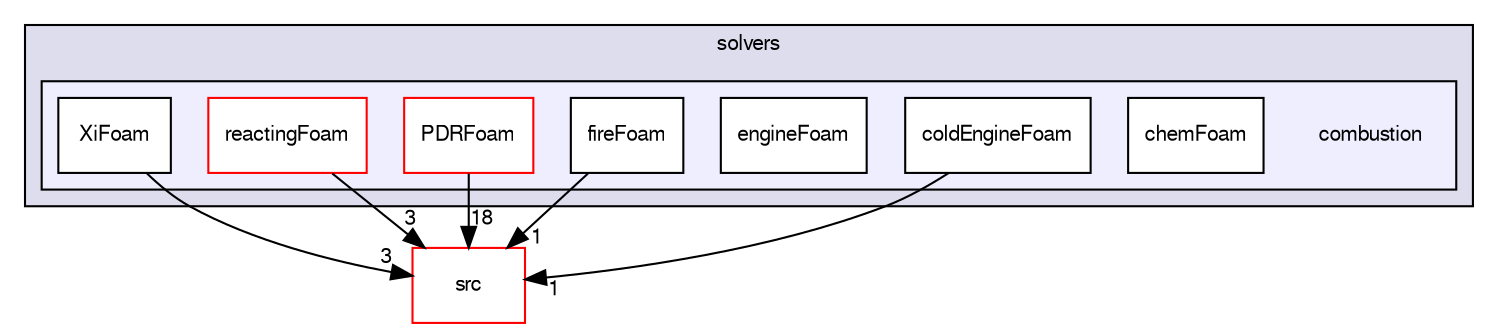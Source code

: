 digraph "applications/solvers/combustion" {
  bgcolor=transparent;
  compound=true
  node [ fontsize="10", fontname="FreeSans"];
  edge [ labelfontsize="10", labelfontname="FreeSans"];
  subgraph clusterdir_fdd174abb8ada244b49e98779c87ac3c {
    graph [ bgcolor="#ddddee", pencolor="black", label="solvers" fontname="FreeSans", fontsize="10", URL="dir_fdd174abb8ada244b49e98779c87ac3c.html"]
  subgraph clusterdir_88c1d5d59a4178ad3afaab9cf233cb5e {
    graph [ bgcolor="#eeeeff", pencolor="black", label="" URL="dir_88c1d5d59a4178ad3afaab9cf233cb5e.html"];
    dir_88c1d5d59a4178ad3afaab9cf233cb5e [shape=plaintext label="combustion"];
    dir_5c733699742fc9cb63e9c3c0074eb0ce [shape=box label="chemFoam" color="black" fillcolor="white" style="filled" URL="dir_5c733699742fc9cb63e9c3c0074eb0ce.html"];
    dir_a22d7e8ed7f99cd6540297b50b76fda7 [shape=box label="coldEngineFoam" color="black" fillcolor="white" style="filled" URL="dir_a22d7e8ed7f99cd6540297b50b76fda7.html"];
    dir_fc70bffd2334ab0987ebc37fc1af42f1 [shape=box label="engineFoam" color="black" fillcolor="white" style="filled" URL="dir_fc70bffd2334ab0987ebc37fc1af42f1.html"];
    dir_e530b45aae71659635a4c6dc28d17331 [shape=box label="fireFoam" color="black" fillcolor="white" style="filled" URL="dir_e530b45aae71659635a4c6dc28d17331.html"];
    dir_7013a7587984e010384a3ad956d16510 [shape=box label="PDRFoam" color="red" fillcolor="white" style="filled" URL="dir_7013a7587984e010384a3ad956d16510.html"];
    dir_77e43672d651fa6e6d24ffd29099bf96 [shape=box label="reactingFoam" color="red" fillcolor="white" style="filled" URL="dir_77e43672d651fa6e6d24ffd29099bf96.html"];
    dir_7b7ff6f9c8b758fe57960f4103fac593 [shape=box label="XiFoam" color="black" fillcolor="white" style="filled" URL="dir_7b7ff6f9c8b758fe57960f4103fac593.html"];
  }
  }
  dir_68267d1309a1af8e8297ef4c3efbcdba [shape=box label="src" color="red" URL="dir_68267d1309a1af8e8297ef4c3efbcdba.html"];
  dir_e530b45aae71659635a4c6dc28d17331->dir_68267d1309a1af8e8297ef4c3efbcdba [headlabel="1", labeldistance=1.5 headhref="dir_000023_000577.html"];
  dir_7b7ff6f9c8b758fe57960f4103fac593->dir_68267d1309a1af8e8297ef4c3efbcdba [headlabel="3", labeldistance=1.5 headhref="dir_000028_000577.html"];
  dir_7013a7587984e010384a3ad956d16510->dir_68267d1309a1af8e8297ef4c3efbcdba [headlabel="18", labeldistance=1.5 headhref="dir_000024_000577.html"];
  dir_77e43672d651fa6e6d24ffd29099bf96->dir_68267d1309a1af8e8297ef4c3efbcdba [headlabel="3", labeldistance=1.5 headhref="dir_000025_000577.html"];
  dir_a22d7e8ed7f99cd6540297b50b76fda7->dir_68267d1309a1af8e8297ef4c3efbcdba [headlabel="1", labeldistance=1.5 headhref="dir_000064_000577.html"];
}
